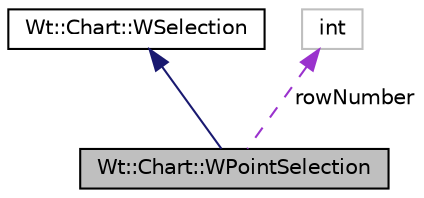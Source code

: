 digraph "Wt::Chart::WPointSelection"
{
 // LATEX_PDF_SIZE
  edge [fontname="Helvetica",fontsize="10",labelfontname="Helvetica",labelfontsize="10"];
  node [fontname="Helvetica",fontsize="10",shape=record];
  Node1 [label="Wt::Chart::WPointSelection",height=0.2,width=0.4,color="black", fillcolor="grey75", style="filled", fontcolor="black",tooltip="Represents a single point selection on a WScatterData."];
  Node2 -> Node1 [dir="back",color="midnightblue",fontsize="10",style="solid"];
  Node2 [label="Wt::Chart::WSelection",height=0.2,width=0.4,color="black", fillcolor="white", style="filled",URL="$classWt_1_1Chart_1_1WSelection.html",tooltip="Represents a selection on a chart."];
  Node3 -> Node1 [dir="back",color="darkorchid3",fontsize="10",style="dashed",label=" rowNumber" ];
  Node3 [label="int",height=0.2,width=0.4,color="grey75", fillcolor="white", style="filled",tooltip=" "];
}
